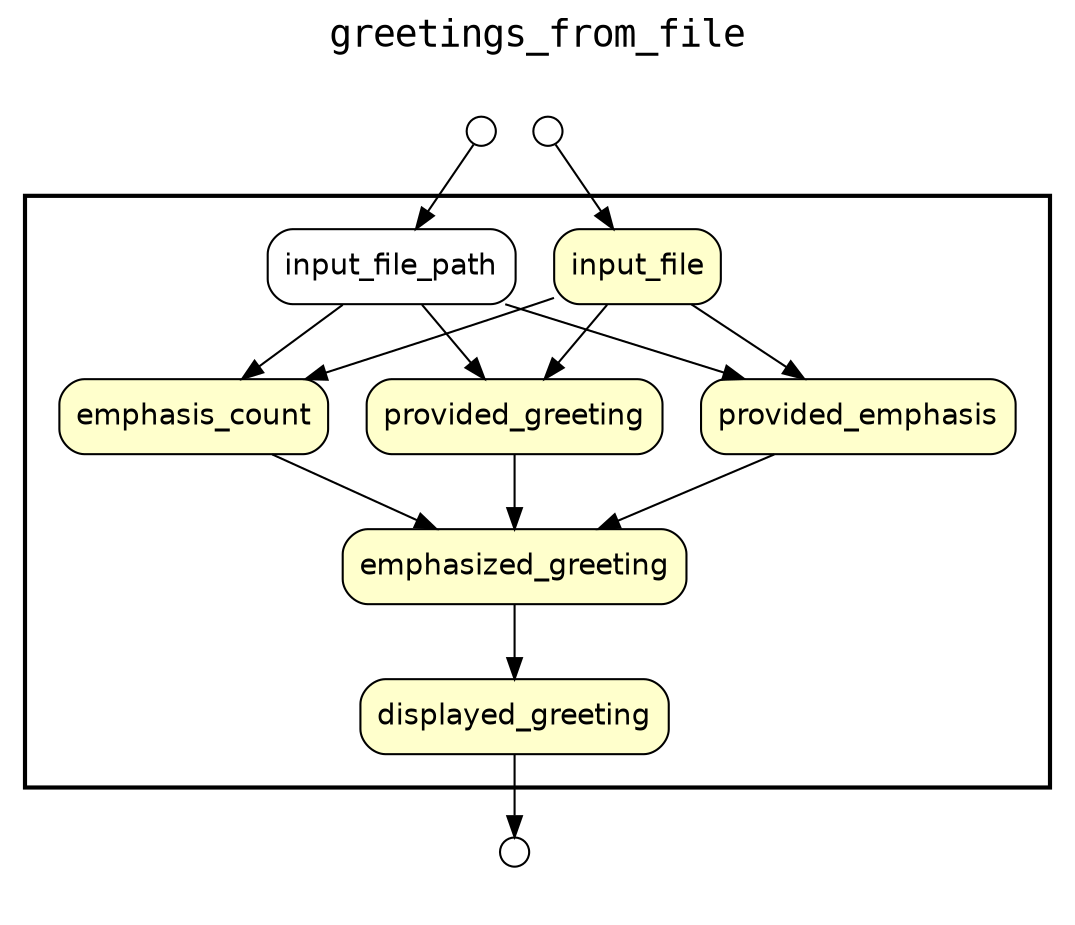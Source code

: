 
digraph yw_data_view {
rankdir=TB
fontname=Courier; fontsize=18; labelloc=t
label="greetings_from_file"
subgraph cluster_workflow { label=""; color=black; penwidth=2
subgraph cluster_workflow_inner { label=""; color=white
node[shape=box style="rounded,filled" fillcolor="#FFFFCC" peripheries=1 fontname=Helvetica]
input_file
provided_greeting
provided_emphasis
emphasis_count
emphasized_greeting
displayed_greeting
node[shape=box style="rounded,filled" fillcolor="#FFFFFF" peripheries=1 fontname=Helvetica]
input_file_path
}}
subgraph cluster_inflows { label=""; color=white; penwidth=2
subgraph cluster_inflows_inner { label=""; color=white
node[shape=circle fillcolor="#FFFFFF" peripheries=1 width=0.2]
input_file_inflow [label=""]
input_file_path_inflow [label=""]
}}
subgraph cluster_outflows { label=""; color=white; penwidth=2
subgraph cluster_outflows_inner { label=""; color=white
node[shape=circle fillcolor="#FFFFFF" peripheries=1 width=0.2]
displayed_greeting_outflow [label=""]
}}
input_file_path -> provided_greeting
input_file -> provided_greeting
input_file_path -> provided_emphasis
input_file -> provided_emphasis
input_file_path -> emphasis_count
input_file -> emphasis_count
provided_greeting -> emphasized_greeting
provided_emphasis -> emphasized_greeting
emphasis_count -> emphasized_greeting
emphasized_greeting -> displayed_greeting
input_file_inflow -> input_file
input_file_path_inflow -> input_file_path
displayed_greeting -> displayed_greeting_outflow
}

